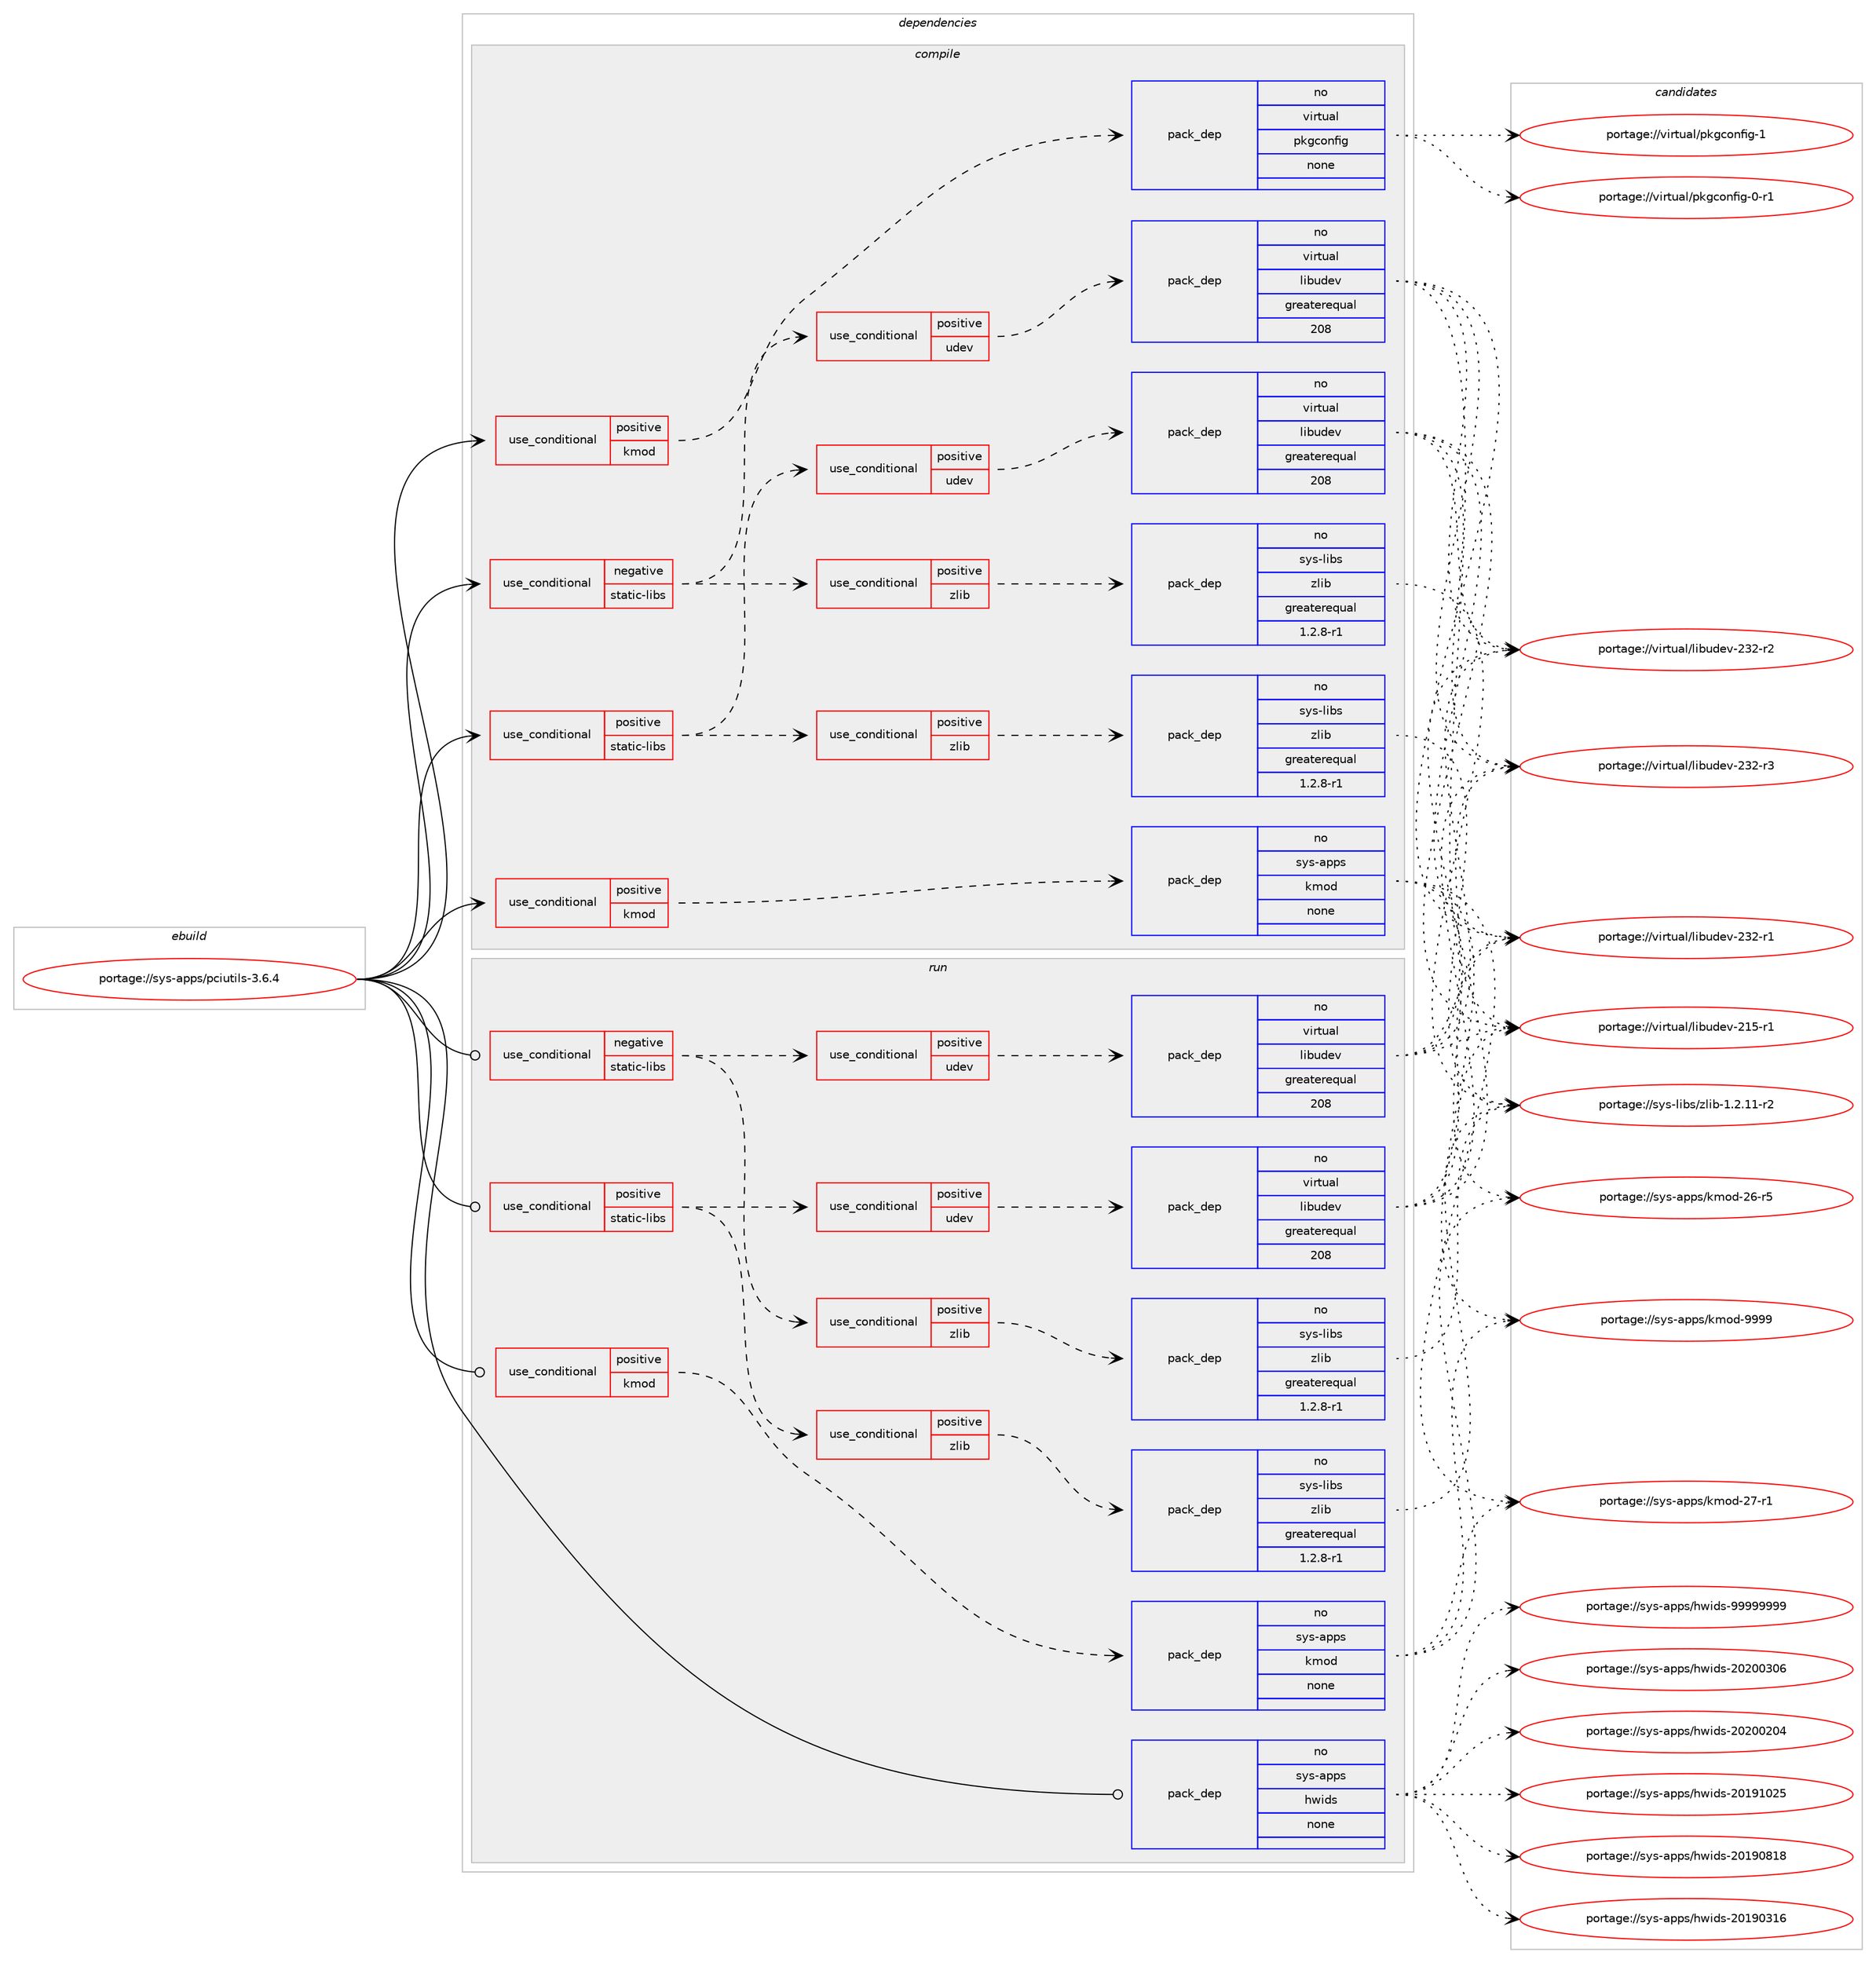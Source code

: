 digraph prolog {

# *************
# Graph options
# *************

newrank=true;
concentrate=true;
compound=true;
graph [rankdir=LR,fontname=Helvetica,fontsize=10,ranksep=1.5];#, ranksep=2.5, nodesep=0.2];
edge  [arrowhead=vee];
node  [fontname=Helvetica,fontsize=10];

# **********
# The ebuild
# **********

subgraph cluster_leftcol {
color=gray;
rank=same;
label=<<i>ebuild</i>>;
id [label="portage://sys-apps/pciutils-3.6.4", color=red, width=4, href="../sys-apps/pciutils-3.6.4.svg"];
}

# ****************
# The dependencies
# ****************

subgraph cluster_midcol {
color=gray;
label=<<i>dependencies</i>>;
subgraph cluster_compile {
fillcolor="#eeeeee";
style=filled;
label=<<i>compile</i>>;
subgraph cond5191 {
dependency29512 [label=<<TABLE BORDER="0" CELLBORDER="1" CELLSPACING="0" CELLPADDING="4"><TR><TD ROWSPAN="3" CELLPADDING="10">use_conditional</TD></TR><TR><TD>negative</TD></TR><TR><TD>static-libs</TD></TR></TABLE>>, shape=none, color=red];
subgraph cond5192 {
dependency29513 [label=<<TABLE BORDER="0" CELLBORDER="1" CELLSPACING="0" CELLPADDING="4"><TR><TD ROWSPAN="3" CELLPADDING="10">use_conditional</TD></TR><TR><TD>positive</TD></TR><TR><TD>zlib</TD></TR></TABLE>>, shape=none, color=red];
subgraph pack23605 {
dependency29514 [label=<<TABLE BORDER="0" CELLBORDER="1" CELLSPACING="0" CELLPADDING="4" WIDTH="220"><TR><TD ROWSPAN="6" CELLPADDING="30">pack_dep</TD></TR><TR><TD WIDTH="110">no</TD></TR><TR><TD>sys-libs</TD></TR><TR><TD>zlib</TD></TR><TR><TD>greaterequal</TD></TR><TR><TD>1.2.8-r1</TD></TR></TABLE>>, shape=none, color=blue];
}
dependency29513:e -> dependency29514:w [weight=20,style="dashed",arrowhead="vee"];
}
dependency29512:e -> dependency29513:w [weight=20,style="dashed",arrowhead="vee"];
subgraph cond5193 {
dependency29515 [label=<<TABLE BORDER="0" CELLBORDER="1" CELLSPACING="0" CELLPADDING="4"><TR><TD ROWSPAN="3" CELLPADDING="10">use_conditional</TD></TR><TR><TD>positive</TD></TR><TR><TD>udev</TD></TR></TABLE>>, shape=none, color=red];
subgraph pack23606 {
dependency29516 [label=<<TABLE BORDER="0" CELLBORDER="1" CELLSPACING="0" CELLPADDING="4" WIDTH="220"><TR><TD ROWSPAN="6" CELLPADDING="30">pack_dep</TD></TR><TR><TD WIDTH="110">no</TD></TR><TR><TD>virtual</TD></TR><TR><TD>libudev</TD></TR><TR><TD>greaterequal</TD></TR><TR><TD>208</TD></TR></TABLE>>, shape=none, color=blue];
}
dependency29515:e -> dependency29516:w [weight=20,style="dashed",arrowhead="vee"];
}
dependency29512:e -> dependency29515:w [weight=20,style="dashed",arrowhead="vee"];
}
id:e -> dependency29512:w [weight=20,style="solid",arrowhead="vee"];
subgraph cond5194 {
dependency29517 [label=<<TABLE BORDER="0" CELLBORDER="1" CELLSPACING="0" CELLPADDING="4"><TR><TD ROWSPAN="3" CELLPADDING="10">use_conditional</TD></TR><TR><TD>positive</TD></TR><TR><TD>kmod</TD></TR></TABLE>>, shape=none, color=red];
subgraph pack23607 {
dependency29518 [label=<<TABLE BORDER="0" CELLBORDER="1" CELLSPACING="0" CELLPADDING="4" WIDTH="220"><TR><TD ROWSPAN="6" CELLPADDING="30">pack_dep</TD></TR><TR><TD WIDTH="110">no</TD></TR><TR><TD>sys-apps</TD></TR><TR><TD>kmod</TD></TR><TR><TD>none</TD></TR><TR><TD></TD></TR></TABLE>>, shape=none, color=blue];
}
dependency29517:e -> dependency29518:w [weight=20,style="dashed",arrowhead="vee"];
}
id:e -> dependency29517:w [weight=20,style="solid",arrowhead="vee"];
subgraph cond5195 {
dependency29519 [label=<<TABLE BORDER="0" CELLBORDER="1" CELLSPACING="0" CELLPADDING="4"><TR><TD ROWSPAN="3" CELLPADDING="10">use_conditional</TD></TR><TR><TD>positive</TD></TR><TR><TD>kmod</TD></TR></TABLE>>, shape=none, color=red];
subgraph pack23608 {
dependency29520 [label=<<TABLE BORDER="0" CELLBORDER="1" CELLSPACING="0" CELLPADDING="4" WIDTH="220"><TR><TD ROWSPAN="6" CELLPADDING="30">pack_dep</TD></TR><TR><TD WIDTH="110">no</TD></TR><TR><TD>virtual</TD></TR><TR><TD>pkgconfig</TD></TR><TR><TD>none</TD></TR><TR><TD></TD></TR></TABLE>>, shape=none, color=blue];
}
dependency29519:e -> dependency29520:w [weight=20,style="dashed",arrowhead="vee"];
}
id:e -> dependency29519:w [weight=20,style="solid",arrowhead="vee"];
subgraph cond5196 {
dependency29521 [label=<<TABLE BORDER="0" CELLBORDER="1" CELLSPACING="0" CELLPADDING="4"><TR><TD ROWSPAN="3" CELLPADDING="10">use_conditional</TD></TR><TR><TD>positive</TD></TR><TR><TD>static-libs</TD></TR></TABLE>>, shape=none, color=red];
subgraph cond5197 {
dependency29522 [label=<<TABLE BORDER="0" CELLBORDER="1" CELLSPACING="0" CELLPADDING="4"><TR><TD ROWSPAN="3" CELLPADDING="10">use_conditional</TD></TR><TR><TD>positive</TD></TR><TR><TD>zlib</TD></TR></TABLE>>, shape=none, color=red];
subgraph pack23609 {
dependency29523 [label=<<TABLE BORDER="0" CELLBORDER="1" CELLSPACING="0" CELLPADDING="4" WIDTH="220"><TR><TD ROWSPAN="6" CELLPADDING="30">pack_dep</TD></TR><TR><TD WIDTH="110">no</TD></TR><TR><TD>sys-libs</TD></TR><TR><TD>zlib</TD></TR><TR><TD>greaterequal</TD></TR><TR><TD>1.2.8-r1</TD></TR></TABLE>>, shape=none, color=blue];
}
dependency29522:e -> dependency29523:w [weight=20,style="dashed",arrowhead="vee"];
}
dependency29521:e -> dependency29522:w [weight=20,style="dashed",arrowhead="vee"];
subgraph cond5198 {
dependency29524 [label=<<TABLE BORDER="0" CELLBORDER="1" CELLSPACING="0" CELLPADDING="4"><TR><TD ROWSPAN="3" CELLPADDING="10">use_conditional</TD></TR><TR><TD>positive</TD></TR><TR><TD>udev</TD></TR></TABLE>>, shape=none, color=red];
subgraph pack23610 {
dependency29525 [label=<<TABLE BORDER="0" CELLBORDER="1" CELLSPACING="0" CELLPADDING="4" WIDTH="220"><TR><TD ROWSPAN="6" CELLPADDING="30">pack_dep</TD></TR><TR><TD WIDTH="110">no</TD></TR><TR><TD>virtual</TD></TR><TR><TD>libudev</TD></TR><TR><TD>greaterequal</TD></TR><TR><TD>208</TD></TR></TABLE>>, shape=none, color=blue];
}
dependency29524:e -> dependency29525:w [weight=20,style="dashed",arrowhead="vee"];
}
dependency29521:e -> dependency29524:w [weight=20,style="dashed",arrowhead="vee"];
}
id:e -> dependency29521:w [weight=20,style="solid",arrowhead="vee"];
}
subgraph cluster_compileandrun {
fillcolor="#eeeeee";
style=filled;
label=<<i>compile and run</i>>;
}
subgraph cluster_run {
fillcolor="#eeeeee";
style=filled;
label=<<i>run</i>>;
subgraph cond5199 {
dependency29526 [label=<<TABLE BORDER="0" CELLBORDER="1" CELLSPACING="0" CELLPADDING="4"><TR><TD ROWSPAN="3" CELLPADDING="10">use_conditional</TD></TR><TR><TD>negative</TD></TR><TR><TD>static-libs</TD></TR></TABLE>>, shape=none, color=red];
subgraph cond5200 {
dependency29527 [label=<<TABLE BORDER="0" CELLBORDER="1" CELLSPACING="0" CELLPADDING="4"><TR><TD ROWSPAN="3" CELLPADDING="10">use_conditional</TD></TR><TR><TD>positive</TD></TR><TR><TD>zlib</TD></TR></TABLE>>, shape=none, color=red];
subgraph pack23611 {
dependency29528 [label=<<TABLE BORDER="0" CELLBORDER="1" CELLSPACING="0" CELLPADDING="4" WIDTH="220"><TR><TD ROWSPAN="6" CELLPADDING="30">pack_dep</TD></TR><TR><TD WIDTH="110">no</TD></TR><TR><TD>sys-libs</TD></TR><TR><TD>zlib</TD></TR><TR><TD>greaterequal</TD></TR><TR><TD>1.2.8-r1</TD></TR></TABLE>>, shape=none, color=blue];
}
dependency29527:e -> dependency29528:w [weight=20,style="dashed",arrowhead="vee"];
}
dependency29526:e -> dependency29527:w [weight=20,style="dashed",arrowhead="vee"];
subgraph cond5201 {
dependency29529 [label=<<TABLE BORDER="0" CELLBORDER="1" CELLSPACING="0" CELLPADDING="4"><TR><TD ROWSPAN="3" CELLPADDING="10">use_conditional</TD></TR><TR><TD>positive</TD></TR><TR><TD>udev</TD></TR></TABLE>>, shape=none, color=red];
subgraph pack23612 {
dependency29530 [label=<<TABLE BORDER="0" CELLBORDER="1" CELLSPACING="0" CELLPADDING="4" WIDTH="220"><TR><TD ROWSPAN="6" CELLPADDING="30">pack_dep</TD></TR><TR><TD WIDTH="110">no</TD></TR><TR><TD>virtual</TD></TR><TR><TD>libudev</TD></TR><TR><TD>greaterequal</TD></TR><TR><TD>208</TD></TR></TABLE>>, shape=none, color=blue];
}
dependency29529:e -> dependency29530:w [weight=20,style="dashed",arrowhead="vee"];
}
dependency29526:e -> dependency29529:w [weight=20,style="dashed",arrowhead="vee"];
}
id:e -> dependency29526:w [weight=20,style="solid",arrowhead="odot"];
subgraph cond5202 {
dependency29531 [label=<<TABLE BORDER="0" CELLBORDER="1" CELLSPACING="0" CELLPADDING="4"><TR><TD ROWSPAN="3" CELLPADDING="10">use_conditional</TD></TR><TR><TD>positive</TD></TR><TR><TD>kmod</TD></TR></TABLE>>, shape=none, color=red];
subgraph pack23613 {
dependency29532 [label=<<TABLE BORDER="0" CELLBORDER="1" CELLSPACING="0" CELLPADDING="4" WIDTH="220"><TR><TD ROWSPAN="6" CELLPADDING="30">pack_dep</TD></TR><TR><TD WIDTH="110">no</TD></TR><TR><TD>sys-apps</TD></TR><TR><TD>kmod</TD></TR><TR><TD>none</TD></TR><TR><TD></TD></TR></TABLE>>, shape=none, color=blue];
}
dependency29531:e -> dependency29532:w [weight=20,style="dashed",arrowhead="vee"];
}
id:e -> dependency29531:w [weight=20,style="solid",arrowhead="odot"];
subgraph cond5203 {
dependency29533 [label=<<TABLE BORDER="0" CELLBORDER="1" CELLSPACING="0" CELLPADDING="4"><TR><TD ROWSPAN="3" CELLPADDING="10">use_conditional</TD></TR><TR><TD>positive</TD></TR><TR><TD>static-libs</TD></TR></TABLE>>, shape=none, color=red];
subgraph cond5204 {
dependency29534 [label=<<TABLE BORDER="0" CELLBORDER="1" CELLSPACING="0" CELLPADDING="4"><TR><TD ROWSPAN="3" CELLPADDING="10">use_conditional</TD></TR><TR><TD>positive</TD></TR><TR><TD>zlib</TD></TR></TABLE>>, shape=none, color=red];
subgraph pack23614 {
dependency29535 [label=<<TABLE BORDER="0" CELLBORDER="1" CELLSPACING="0" CELLPADDING="4" WIDTH="220"><TR><TD ROWSPAN="6" CELLPADDING="30">pack_dep</TD></TR><TR><TD WIDTH="110">no</TD></TR><TR><TD>sys-libs</TD></TR><TR><TD>zlib</TD></TR><TR><TD>greaterequal</TD></TR><TR><TD>1.2.8-r1</TD></TR></TABLE>>, shape=none, color=blue];
}
dependency29534:e -> dependency29535:w [weight=20,style="dashed",arrowhead="vee"];
}
dependency29533:e -> dependency29534:w [weight=20,style="dashed",arrowhead="vee"];
subgraph cond5205 {
dependency29536 [label=<<TABLE BORDER="0" CELLBORDER="1" CELLSPACING="0" CELLPADDING="4"><TR><TD ROWSPAN="3" CELLPADDING="10">use_conditional</TD></TR><TR><TD>positive</TD></TR><TR><TD>udev</TD></TR></TABLE>>, shape=none, color=red];
subgraph pack23615 {
dependency29537 [label=<<TABLE BORDER="0" CELLBORDER="1" CELLSPACING="0" CELLPADDING="4" WIDTH="220"><TR><TD ROWSPAN="6" CELLPADDING="30">pack_dep</TD></TR><TR><TD WIDTH="110">no</TD></TR><TR><TD>virtual</TD></TR><TR><TD>libudev</TD></TR><TR><TD>greaterequal</TD></TR><TR><TD>208</TD></TR></TABLE>>, shape=none, color=blue];
}
dependency29536:e -> dependency29537:w [weight=20,style="dashed",arrowhead="vee"];
}
dependency29533:e -> dependency29536:w [weight=20,style="dashed",arrowhead="vee"];
}
id:e -> dependency29533:w [weight=20,style="solid",arrowhead="odot"];
subgraph pack23616 {
dependency29538 [label=<<TABLE BORDER="0" CELLBORDER="1" CELLSPACING="0" CELLPADDING="4" WIDTH="220"><TR><TD ROWSPAN="6" CELLPADDING="30">pack_dep</TD></TR><TR><TD WIDTH="110">no</TD></TR><TR><TD>sys-apps</TD></TR><TR><TD>hwids</TD></TR><TR><TD>none</TD></TR><TR><TD></TD></TR></TABLE>>, shape=none, color=blue];
}
id:e -> dependency29538:w [weight=20,style="solid",arrowhead="odot"];
}
}

# **************
# The candidates
# **************

subgraph cluster_choices {
rank=same;
color=gray;
label=<<i>candidates</i>>;

subgraph choice23605 {
color=black;
nodesep=1;
choice11512111545108105981154712210810598454946504649494511450 [label="portage://sys-libs/zlib-1.2.11-r2", color=red, width=4,href="../sys-libs/zlib-1.2.11-r2.svg"];
dependency29514:e -> choice11512111545108105981154712210810598454946504649494511450:w [style=dotted,weight="100"];
}
subgraph choice23606 {
color=black;
nodesep=1;
choice118105114116117971084710810598117100101118455051504511451 [label="portage://virtual/libudev-232-r3", color=red, width=4,href="../virtual/libudev-232-r3.svg"];
choice118105114116117971084710810598117100101118455051504511450 [label="portage://virtual/libudev-232-r2", color=red, width=4,href="../virtual/libudev-232-r2.svg"];
choice118105114116117971084710810598117100101118455051504511449 [label="portage://virtual/libudev-232-r1", color=red, width=4,href="../virtual/libudev-232-r1.svg"];
choice118105114116117971084710810598117100101118455049534511449 [label="portage://virtual/libudev-215-r1", color=red, width=4,href="../virtual/libudev-215-r1.svg"];
dependency29516:e -> choice118105114116117971084710810598117100101118455051504511451:w [style=dotted,weight="100"];
dependency29516:e -> choice118105114116117971084710810598117100101118455051504511450:w [style=dotted,weight="100"];
dependency29516:e -> choice118105114116117971084710810598117100101118455051504511449:w [style=dotted,weight="100"];
dependency29516:e -> choice118105114116117971084710810598117100101118455049534511449:w [style=dotted,weight="100"];
}
subgraph choice23607 {
color=black;
nodesep=1;
choice1151211154597112112115471071091111004557575757 [label="portage://sys-apps/kmod-9999", color=red, width=4,href="../sys-apps/kmod-9999.svg"];
choice1151211154597112112115471071091111004550554511449 [label="portage://sys-apps/kmod-27-r1", color=red, width=4,href="../sys-apps/kmod-27-r1.svg"];
choice1151211154597112112115471071091111004550544511453 [label="portage://sys-apps/kmod-26-r5", color=red, width=4,href="../sys-apps/kmod-26-r5.svg"];
dependency29518:e -> choice1151211154597112112115471071091111004557575757:w [style=dotted,weight="100"];
dependency29518:e -> choice1151211154597112112115471071091111004550554511449:w [style=dotted,weight="100"];
dependency29518:e -> choice1151211154597112112115471071091111004550544511453:w [style=dotted,weight="100"];
}
subgraph choice23608 {
color=black;
nodesep=1;
choice1181051141161179710847112107103991111101021051034549 [label="portage://virtual/pkgconfig-1", color=red, width=4,href="../virtual/pkgconfig-1.svg"];
choice11810511411611797108471121071039911111010210510345484511449 [label="portage://virtual/pkgconfig-0-r1", color=red, width=4,href="../virtual/pkgconfig-0-r1.svg"];
dependency29520:e -> choice1181051141161179710847112107103991111101021051034549:w [style=dotted,weight="100"];
dependency29520:e -> choice11810511411611797108471121071039911111010210510345484511449:w [style=dotted,weight="100"];
}
subgraph choice23609 {
color=black;
nodesep=1;
choice11512111545108105981154712210810598454946504649494511450 [label="portage://sys-libs/zlib-1.2.11-r2", color=red, width=4,href="../sys-libs/zlib-1.2.11-r2.svg"];
dependency29523:e -> choice11512111545108105981154712210810598454946504649494511450:w [style=dotted,weight="100"];
}
subgraph choice23610 {
color=black;
nodesep=1;
choice118105114116117971084710810598117100101118455051504511451 [label="portage://virtual/libudev-232-r3", color=red, width=4,href="../virtual/libudev-232-r3.svg"];
choice118105114116117971084710810598117100101118455051504511450 [label="portage://virtual/libudev-232-r2", color=red, width=4,href="../virtual/libudev-232-r2.svg"];
choice118105114116117971084710810598117100101118455051504511449 [label="portage://virtual/libudev-232-r1", color=red, width=4,href="../virtual/libudev-232-r1.svg"];
choice118105114116117971084710810598117100101118455049534511449 [label="portage://virtual/libudev-215-r1", color=red, width=4,href="../virtual/libudev-215-r1.svg"];
dependency29525:e -> choice118105114116117971084710810598117100101118455051504511451:w [style=dotted,weight="100"];
dependency29525:e -> choice118105114116117971084710810598117100101118455051504511450:w [style=dotted,weight="100"];
dependency29525:e -> choice118105114116117971084710810598117100101118455051504511449:w [style=dotted,weight="100"];
dependency29525:e -> choice118105114116117971084710810598117100101118455049534511449:w [style=dotted,weight="100"];
}
subgraph choice23611 {
color=black;
nodesep=1;
choice11512111545108105981154712210810598454946504649494511450 [label="portage://sys-libs/zlib-1.2.11-r2", color=red, width=4,href="../sys-libs/zlib-1.2.11-r2.svg"];
dependency29528:e -> choice11512111545108105981154712210810598454946504649494511450:w [style=dotted,weight="100"];
}
subgraph choice23612 {
color=black;
nodesep=1;
choice118105114116117971084710810598117100101118455051504511451 [label="portage://virtual/libudev-232-r3", color=red, width=4,href="../virtual/libudev-232-r3.svg"];
choice118105114116117971084710810598117100101118455051504511450 [label="portage://virtual/libudev-232-r2", color=red, width=4,href="../virtual/libudev-232-r2.svg"];
choice118105114116117971084710810598117100101118455051504511449 [label="portage://virtual/libudev-232-r1", color=red, width=4,href="../virtual/libudev-232-r1.svg"];
choice118105114116117971084710810598117100101118455049534511449 [label="portage://virtual/libudev-215-r1", color=red, width=4,href="../virtual/libudev-215-r1.svg"];
dependency29530:e -> choice118105114116117971084710810598117100101118455051504511451:w [style=dotted,weight="100"];
dependency29530:e -> choice118105114116117971084710810598117100101118455051504511450:w [style=dotted,weight="100"];
dependency29530:e -> choice118105114116117971084710810598117100101118455051504511449:w [style=dotted,weight="100"];
dependency29530:e -> choice118105114116117971084710810598117100101118455049534511449:w [style=dotted,weight="100"];
}
subgraph choice23613 {
color=black;
nodesep=1;
choice1151211154597112112115471071091111004557575757 [label="portage://sys-apps/kmod-9999", color=red, width=4,href="../sys-apps/kmod-9999.svg"];
choice1151211154597112112115471071091111004550554511449 [label="portage://sys-apps/kmod-27-r1", color=red, width=4,href="../sys-apps/kmod-27-r1.svg"];
choice1151211154597112112115471071091111004550544511453 [label="portage://sys-apps/kmod-26-r5", color=red, width=4,href="../sys-apps/kmod-26-r5.svg"];
dependency29532:e -> choice1151211154597112112115471071091111004557575757:w [style=dotted,weight="100"];
dependency29532:e -> choice1151211154597112112115471071091111004550554511449:w [style=dotted,weight="100"];
dependency29532:e -> choice1151211154597112112115471071091111004550544511453:w [style=dotted,weight="100"];
}
subgraph choice23614 {
color=black;
nodesep=1;
choice11512111545108105981154712210810598454946504649494511450 [label="portage://sys-libs/zlib-1.2.11-r2", color=red, width=4,href="../sys-libs/zlib-1.2.11-r2.svg"];
dependency29535:e -> choice11512111545108105981154712210810598454946504649494511450:w [style=dotted,weight="100"];
}
subgraph choice23615 {
color=black;
nodesep=1;
choice118105114116117971084710810598117100101118455051504511451 [label="portage://virtual/libudev-232-r3", color=red, width=4,href="../virtual/libudev-232-r3.svg"];
choice118105114116117971084710810598117100101118455051504511450 [label="portage://virtual/libudev-232-r2", color=red, width=4,href="../virtual/libudev-232-r2.svg"];
choice118105114116117971084710810598117100101118455051504511449 [label="portage://virtual/libudev-232-r1", color=red, width=4,href="../virtual/libudev-232-r1.svg"];
choice118105114116117971084710810598117100101118455049534511449 [label="portage://virtual/libudev-215-r1", color=red, width=4,href="../virtual/libudev-215-r1.svg"];
dependency29537:e -> choice118105114116117971084710810598117100101118455051504511451:w [style=dotted,weight="100"];
dependency29537:e -> choice118105114116117971084710810598117100101118455051504511450:w [style=dotted,weight="100"];
dependency29537:e -> choice118105114116117971084710810598117100101118455051504511449:w [style=dotted,weight="100"];
dependency29537:e -> choice118105114116117971084710810598117100101118455049534511449:w [style=dotted,weight="100"];
}
subgraph choice23616 {
color=black;
nodesep=1;
choice115121115459711211211547104119105100115455757575757575757 [label="portage://sys-apps/hwids-99999999", color=red, width=4,href="../sys-apps/hwids-99999999.svg"];
choice115121115459711211211547104119105100115455048504848514854 [label="portage://sys-apps/hwids-20200306", color=red, width=4,href="../sys-apps/hwids-20200306.svg"];
choice115121115459711211211547104119105100115455048504848504852 [label="portage://sys-apps/hwids-20200204", color=red, width=4,href="../sys-apps/hwids-20200204.svg"];
choice115121115459711211211547104119105100115455048495749485053 [label="portage://sys-apps/hwids-20191025", color=red, width=4,href="../sys-apps/hwids-20191025.svg"];
choice115121115459711211211547104119105100115455048495748564956 [label="portage://sys-apps/hwids-20190818", color=red, width=4,href="../sys-apps/hwids-20190818.svg"];
choice115121115459711211211547104119105100115455048495748514954 [label="portage://sys-apps/hwids-20190316", color=red, width=4,href="../sys-apps/hwids-20190316.svg"];
dependency29538:e -> choice115121115459711211211547104119105100115455757575757575757:w [style=dotted,weight="100"];
dependency29538:e -> choice115121115459711211211547104119105100115455048504848514854:w [style=dotted,weight="100"];
dependency29538:e -> choice115121115459711211211547104119105100115455048504848504852:w [style=dotted,weight="100"];
dependency29538:e -> choice115121115459711211211547104119105100115455048495749485053:w [style=dotted,weight="100"];
dependency29538:e -> choice115121115459711211211547104119105100115455048495748564956:w [style=dotted,weight="100"];
dependency29538:e -> choice115121115459711211211547104119105100115455048495748514954:w [style=dotted,weight="100"];
}
}

}
